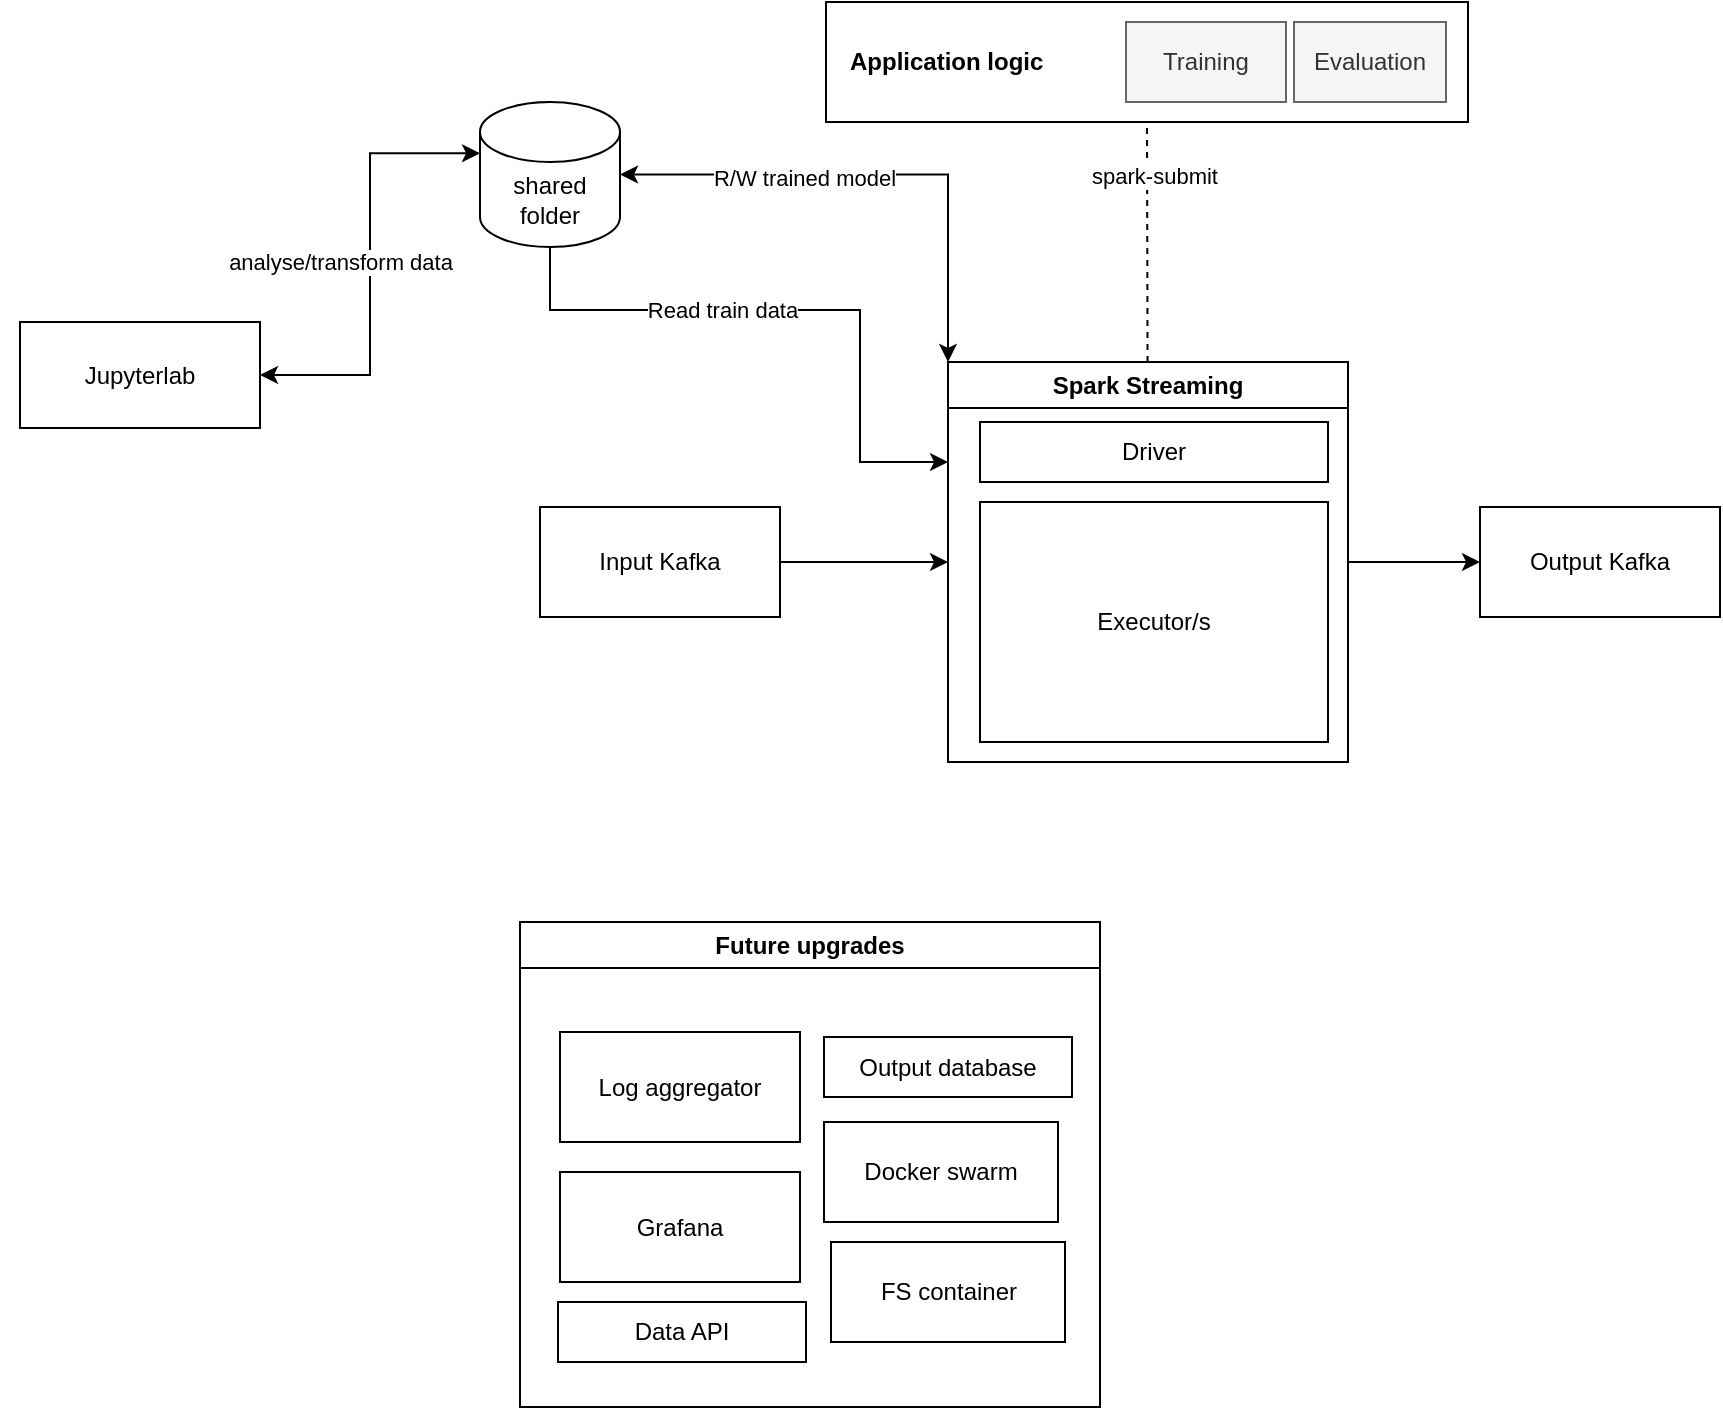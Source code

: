 <mxfile version="20.8.3" type="device"><diagram id="KYMnBfscnvEaKblxRNpz" name="Stránka-1"><mxGraphModel dx="3165" dy="2293" grid="1" gridSize="10" guides="1" tooltips="1" connect="1" arrows="1" fold="1" page="1" pageScale="1" pageWidth="827" pageHeight="1169" math="0" shadow="0"><root><mxCell id="0"/><mxCell id="1" parent="0"/><mxCell id="0ib9g5Wia52lME8o8J_j-11" style="edgeStyle=orthogonalEdgeStyle;rounded=0;orthogonalLoop=1;jettySize=auto;html=1;entryX=0;entryY=0.5;entryDx=0;entryDy=0;" parent="1" source="0ib9g5Wia52lME8o8J_j-1" target="0ib9g5Wia52lME8o8J_j-7" edge="1"><mxGeometry relative="1" as="geometry"/></mxCell><mxCell id="0ib9g5Wia52lME8o8J_j-34" style="edgeStyle=none;rounded=0;orthogonalLoop=1;jettySize=auto;html=1;startArrow=none;startFill=0;endArrow=none;endFill=0;dashed=1;entryX=0.5;entryY=1;entryDx=0;entryDy=0;" parent="1" source="0ib9g5Wia52lME8o8J_j-1" edge="1" target="0ib9g5Wia52lME8o8J_j-29"><mxGeometry relative="1" as="geometry"><mxPoint x="414" y="70" as="targetPoint"/></mxGeometry></mxCell><mxCell id="yyIVK5xDwPPaCWqVj29X-1" value="spark-submit" style="edgeLabel;html=1;align=center;verticalAlign=middle;resizable=0;points=[];" vertex="1" connectable="0" parent="0ib9g5Wia52lME8o8J_j-34"><mxGeometry x="-0.374" y="1" relative="1" as="geometry"><mxPoint x="4" y="-56" as="offset"/></mxGeometry></mxCell><mxCell id="yyIVK5xDwPPaCWqVj29X-19" style="edgeStyle=orthogonalEdgeStyle;rounded=0;orthogonalLoop=1;jettySize=auto;html=1;exitX=0;exitY=0;exitDx=0;exitDy=0;entryX=1;entryY=0.5;entryDx=0;entryDy=0;entryPerimeter=0;startArrow=classic;startFill=1;" edge="1" parent="1" source="0ib9g5Wia52lME8o8J_j-1" target="yyIVK5xDwPPaCWqVj29X-5"><mxGeometry relative="1" as="geometry"/></mxCell><mxCell id="yyIVK5xDwPPaCWqVj29X-20" value="R/W trained model" style="edgeLabel;html=1;align=center;verticalAlign=middle;resizable=0;points=[];" vertex="1" connectable="0" parent="yyIVK5xDwPPaCWqVj29X-19"><mxGeometry x="0.286" y="3" relative="1" as="geometry"><mxPoint y="-2" as="offset"/></mxGeometry></mxCell><mxCell id="0ib9g5Wia52lME8o8J_j-1" value="Spark Streaming" style="swimlane;whiteSpace=wrap;html=1;" parent="1" vertex="1"><mxGeometry x="314" y="130" width="200" height="200" as="geometry"><mxRectangle x="314" y="130" width="140" height="30" as="alternateBounds"/></mxGeometry></mxCell><mxCell id="0ib9g5Wia52lME8o8J_j-2" value="Driver" style="rounded=0;whiteSpace=wrap;html=1;" parent="0ib9g5Wia52lME8o8J_j-1" vertex="1"><mxGeometry x="16" y="30" width="174" height="30" as="geometry"/></mxCell><mxCell id="0ib9g5Wia52lME8o8J_j-3" value="Executor/s" style="rounded=0;whiteSpace=wrap;html=1;" parent="0ib9g5Wia52lME8o8J_j-1" vertex="1"><mxGeometry x="16" y="70" width="174" height="120" as="geometry"/></mxCell><mxCell id="0ib9g5Wia52lME8o8J_j-45" value="" style="shape=image;html=1;verticalAlign=top;verticalLabelPosition=bottom;labelBackgroundColor=#ffffff;imageAspect=0;aspect=fixed;image=https://cdn1.iconfinder.com/data/icons/unicons-line-vol-3/24/docker-128.png;rounded=0;fillStyle=auto;" parent="0ib9g5Wia52lME8o8J_j-1" vertex="1"><mxGeometry x="6" y="20" width="30" height="30" as="geometry"/></mxCell><mxCell id="0ib9g5Wia52lME8o8J_j-46" value="" style="shape=image;html=1;verticalAlign=top;verticalLabelPosition=bottom;labelBackgroundColor=#ffffff;imageAspect=0;aspect=fixed;image=https://cdn1.iconfinder.com/data/icons/unicons-line-vol-3/24/docker-128.png;rounded=0;fillStyle=auto;" parent="0ib9g5Wia52lME8o8J_j-1" vertex="1"><mxGeometry x="6" y="60" width="30" height="30" as="geometry"/></mxCell><mxCell id="0ib9g5Wia52lME8o8J_j-10" style="edgeStyle=orthogonalEdgeStyle;rounded=0;orthogonalLoop=1;jettySize=auto;html=1;entryX=0;entryY=0.5;entryDx=0;entryDy=0;" parent="1" source="0ib9g5Wia52lME8o8J_j-5" target="0ib9g5Wia52lME8o8J_j-1" edge="1"><mxGeometry relative="1" as="geometry"/></mxCell><mxCell id="0ib9g5Wia52lME8o8J_j-5" value="Input Kafka" style="rounded=0;whiteSpace=wrap;html=1;" parent="1" vertex="1"><mxGeometry x="110" y="202.5" width="120" height="55" as="geometry"/></mxCell><mxCell id="0ib9g5Wia52lME8o8J_j-7" value="Output Kafka" style="rounded=0;whiteSpace=wrap;html=1;" parent="1" vertex="1"><mxGeometry x="580" y="202.5" width="120" height="55" as="geometry"/></mxCell><mxCell id="0ib9g5Wia52lME8o8J_j-32" value="" style="group" parent="1" vertex="1" connectable="0"><mxGeometry x="253" y="-50" width="321" height="60" as="geometry"/></mxCell><mxCell id="0ib9g5Wia52lME8o8J_j-29" value="Application logic" style="rounded=0;whiteSpace=wrap;html=1;fillStyle=auto;align=left;spacingLeft=10;fontStyle=1" parent="0ib9g5Wia52lME8o8J_j-32" vertex="1"><mxGeometry width="321" height="60" as="geometry"/></mxCell><mxCell id="0ib9g5Wia52lME8o8J_j-30" value="Training" style="rounded=0;whiteSpace=wrap;html=1;fillStyle=auto;fillColor=#f5f5f5;fontColor=#333333;strokeColor=#666666;" parent="0ib9g5Wia52lME8o8J_j-32" vertex="1"><mxGeometry x="150" y="10" width="80" height="40" as="geometry"/></mxCell><mxCell id="0ib9g5Wia52lME8o8J_j-31" value="Evaluation" style="rounded=0;whiteSpace=wrap;html=1;fillStyle=auto;fillColor=#f5f5f5;fontColor=#333333;strokeColor=#666666;" parent="0ib9g5Wia52lME8o8J_j-32" vertex="1"><mxGeometry x="234" y="10" width="76" height="40" as="geometry"/></mxCell><mxCell id="0ib9g5Wia52lME8o8J_j-44" value="" style="shape=image;html=1;verticalAlign=top;verticalLabelPosition=bottom;labelBackgroundColor=#ffffff;imageAspect=0;aspect=fixed;image=https://cdn1.iconfinder.com/data/icons/unicons-line-vol-3/24/docker-128.png;rounded=0;fillStyle=auto;" parent="1" vertex="1"><mxGeometry x="100" y="185" width="30" height="30" as="geometry"/></mxCell><mxCell id="0ib9g5Wia52lME8o8J_j-47" value="" style="shape=image;html=1;verticalAlign=top;verticalLabelPosition=bottom;labelBackgroundColor=#ffffff;imageAspect=0;aspect=fixed;image=https://cdn1.iconfinder.com/data/icons/unicons-line-vol-3/24/docker-128.png;rounded=0;fillStyle=auto;" parent="1" vertex="1"><mxGeometry x="574" y="185" width="30" height="30" as="geometry"/></mxCell><mxCell id="yyIVK5xDwPPaCWqVj29X-6" style="edgeStyle=orthogonalEdgeStyle;rounded=0;orthogonalLoop=1;jettySize=auto;html=1;entryX=0;entryY=0.25;entryDx=0;entryDy=0;" edge="1" parent="1" source="yyIVK5xDwPPaCWqVj29X-5" target="0ib9g5Wia52lME8o8J_j-1"><mxGeometry relative="1" as="geometry"><Array as="points"><mxPoint x="270" y="104"/><mxPoint x="270" y="180"/></Array></mxGeometry></mxCell><mxCell id="yyIVK5xDwPPaCWqVj29X-7" value="Read train data" style="edgeLabel;html=1;align=center;verticalAlign=middle;resizable=0;points=[];" vertex="1" connectable="0" parent="yyIVK5xDwPPaCWqVj29X-6"><mxGeometry x="-0.621" y="-1" relative="1" as="geometry"><mxPoint x="59" y="-1" as="offset"/></mxGeometry></mxCell><mxCell id="yyIVK5xDwPPaCWqVj29X-5" value="shared&lt;br&gt;folder" style="shape=cylinder3;whiteSpace=wrap;html=1;boundedLbl=1;backgroundOutline=1;size=15;" vertex="1" parent="1"><mxGeometry x="80" width="70" height="72.5" as="geometry"/></mxCell><mxCell id="yyIVK5xDwPPaCWqVj29X-18" value="Future upgrades" style="swimlane;whiteSpace=wrap;html=1;" vertex="1" parent="1"><mxGeometry x="100" y="410" width="290" height="242.5" as="geometry"><mxRectangle x="100" y="410" width="140" height="30" as="alternateBounds"/></mxGeometry></mxCell><mxCell id="0ib9g5Wia52lME8o8J_j-13" value="Data API" style="rounded=0;whiteSpace=wrap;html=1;" parent="yyIVK5xDwPPaCWqVj29X-18" vertex="1"><mxGeometry x="19" y="190" width="124" height="30" as="geometry"/></mxCell><mxCell id="0ib9g5Wia52lME8o8J_j-51" value="&lt;span style=&quot;color: rgba(0, 0, 0, 0); font-family: monospace; font-size: 0px; text-align: start; background-color: rgb(251, 251, 251);&quot;&gt;%3CmxGraphModel%3E%3Croot%3E%3CmxCell%20id%3D%220%22%2F%3E%3CmxCell%20id%3D%221%22%20parent%3D%220%22%2F%3E%3CmxCell%20id%3D%222%22%20value%3D%22%22%20style%3D%22shape%3Dimage%3Bhtml%3D1%3BverticalAlign%3Dtop%3BverticalLabelPosition%3Dbottom%3BlabelBackgroundColor%3D%23ffffff%3BimageAspect%3D0%3Baspect%3Dfixed%3Bimage%3Dhttps%3A%2F%2Fcdn1.iconfinder.com%2Fdata%2Ficons%2Funicons-line-vol-3%2F24%2Fdocker-128.png%3Brounded%3D0%3BfillStyle%3Dauto%3B%22%20vertex%3D%221%22%20parent%3D%221%22%3E%3CmxGeometry%20x%3D%22570%22%20y%3D%22215%22%20width%3D%2230%22%20height%3D%2230%22%20as%3D%22geometry%22%2F%3E%3C%2FmxCell%3E%3C%2Froot%3E%3C%2FmxGraphModel%3E&lt;/span&gt;" style="shape=image;html=1;verticalAlign=top;verticalLabelPosition=bottom;labelBackgroundColor=#ffffff;imageAspect=0;aspect=fixed;image=https://cdn1.iconfinder.com/data/icons/unicons-line-vol-3/24/docker-128.png;rounded=0;fillStyle=auto;" parent="yyIVK5xDwPPaCWqVj29X-18" vertex="1"><mxGeometry x="10" y="180" width="30" height="30" as="geometry"/></mxCell><mxCell id="SdzmBVPmldJGy04V2Yd1-1" value="Log aggregator" style="rounded=0;whiteSpace=wrap;html=1;" parent="yyIVK5xDwPPaCWqVj29X-18" vertex="1"><mxGeometry x="20" y="55" width="120" height="55" as="geometry"/></mxCell><mxCell id="SdzmBVPmldJGy04V2Yd1-6" value="Grafana" style="rounded=0;whiteSpace=wrap;html=1;" parent="yyIVK5xDwPPaCWqVj29X-18" vertex="1"><mxGeometry x="20" y="125" width="120" height="55" as="geometry"/></mxCell><mxCell id="SdzmBVPmldJGy04V2Yd1-9" value="" style="shape=image;html=1;verticalAlign=top;verticalLabelPosition=bottom;labelBackgroundColor=#ffffff;imageAspect=0;aspect=fixed;image=https://cdn1.iconfinder.com/data/icons/unicons-line-vol-3/24/docker-128.png;rounded=0;fillStyle=auto;" parent="yyIVK5xDwPPaCWqVj29X-18" vertex="1"><mxGeometry x="10" y="40" width="30" height="30" as="geometry"/></mxCell><mxCell id="SdzmBVPmldJGy04V2Yd1-10" value="" style="shape=image;html=1;verticalAlign=top;verticalLabelPosition=bottom;labelBackgroundColor=#ffffff;imageAspect=0;aspect=fixed;image=https://cdn1.iconfinder.com/data/icons/unicons-line-vol-3/24/docker-128.png;rounded=0;fillStyle=auto;" parent="yyIVK5xDwPPaCWqVj29X-18" vertex="1"><mxGeometry x="10" y="110" width="30" height="30" as="geometry"/></mxCell><mxCell id="yyIVK5xDwPPaCWqVj29X-11" value="Docker swarm" style="rounded=0;whiteSpace=wrap;html=1;" vertex="1" parent="yyIVK5xDwPPaCWqVj29X-18"><mxGeometry x="152" y="100" width="117" height="50" as="geometry"/></mxCell><mxCell id="yyIVK5xDwPPaCWqVj29X-14" value="Output database" style="rounded=0;whiteSpace=wrap;html=1;" vertex="1" parent="yyIVK5xDwPPaCWqVj29X-18"><mxGeometry x="152" y="57.5" width="124" height="30" as="geometry"/></mxCell><mxCell id="yyIVK5xDwPPaCWqVj29X-15" value="&lt;span style=&quot;color: rgba(0, 0, 0, 0); font-family: monospace; font-size: 0px; text-align: start; background-color: rgb(251, 251, 251);&quot;&gt;%3CmxGraphModel%3E%3Croot%3E%3CmxCell%20id%3D%220%22%2F%3E%3CmxCell%20id%3D%221%22%20parent%3D%220%22%2F%3E%3CmxCell%20id%3D%222%22%20value%3D%22%22%20style%3D%22shape%3Dimage%3Bhtml%3D1%3BverticalAlign%3Dtop%3BverticalLabelPosition%3Dbottom%3BlabelBackgroundColor%3D%23ffffff%3BimageAspect%3D0%3Baspect%3Dfixed%3Bimage%3Dhttps%3A%2F%2Fcdn1.iconfinder.com%2Fdata%2Ficons%2Funicons-line-vol-3%2F24%2Fdocker-128.png%3Brounded%3D0%3BfillStyle%3Dauto%3B%22%20vertex%3D%221%22%20parent%3D%221%22%3E%3CmxGeometry%20x%3D%22570%22%20y%3D%22215%22%20width%3D%2230%22%20height%3D%2230%22%20as%3D%22geometry%22%2F%3E%3C%2FmxCell%3E%3C%2Froot%3E%3C%2FmxGraphModel%3E&lt;/span&gt;" style="shape=image;html=1;verticalAlign=top;verticalLabelPosition=bottom;labelBackgroundColor=#ffffff;imageAspect=0;aspect=fixed;image=https://cdn1.iconfinder.com/data/icons/unicons-line-vol-3/24/docker-128.png;rounded=0;fillStyle=auto;" vertex="1" parent="yyIVK5xDwPPaCWqVj29X-18"><mxGeometry x="143" y="47.5" width="30" height="30" as="geometry"/></mxCell><mxCell id="yyIVK5xDwPPaCWqVj29X-16" value="FS container" style="rounded=0;whiteSpace=wrap;html=1;" vertex="1" parent="yyIVK5xDwPPaCWqVj29X-18"><mxGeometry x="155.5" y="160" width="117" height="50" as="geometry"/></mxCell><mxCell id="yyIVK5xDwPPaCWqVj29X-17" value="&lt;span style=&quot;color: rgba(0, 0, 0, 0); font-family: monospace; font-size: 0px; text-align: start; background-color: rgb(251, 251, 251);&quot;&gt;%3CmxGraphModel%3E%3Croot%3E%3CmxCell%20id%3D%220%22%2F%3E%3CmxCell%20id%3D%221%22%20parent%3D%220%22%2F%3E%3CmxCell%20id%3D%222%22%20value%3D%22%22%20style%3D%22shape%3Dimage%3Bhtml%3D1%3BverticalAlign%3Dtop%3BverticalLabelPosition%3Dbottom%3BlabelBackgroundColor%3D%23ffffff%3BimageAspect%3D0%3Baspect%3Dfixed%3Bimage%3Dhttps%3A%2F%2Fcdn1.iconfinder.com%2Fdata%2Ficons%2Funicons-line-vol-3%2F24%2Fdocker-128.png%3Brounded%3D0%3BfillStyle%3Dauto%3B%22%20vertex%3D%221%22%20parent%3D%221%22%3E%3CmxGeometry%20x%3D%22570%22%20y%3D%22215%22%20width%3D%2230%22%20height%3D%2230%22%20as%3D%22geometry%22%2F%3E%3C%2FmxCell%3E%3C%2Froot%3E%3C%2FmxGraphModel%3E&lt;/span&gt;" style="shape=image;html=1;verticalAlign=top;verticalLabelPosition=bottom;labelBackgroundColor=#ffffff;imageAspect=0;aspect=fixed;image=https://cdn1.iconfinder.com/data/icons/unicons-line-vol-3/24/docker-128.png;rounded=0;fillStyle=auto;" vertex="1" parent="yyIVK5xDwPPaCWqVj29X-18"><mxGeometry x="143" y="150" width="30" height="30" as="geometry"/></mxCell><mxCell id="yyIVK5xDwPPaCWqVj29X-23" style="edgeStyle=orthogonalEdgeStyle;rounded=0;orthogonalLoop=1;jettySize=auto;html=1;entryX=0;entryY=0;entryDx=0;entryDy=25.625;entryPerimeter=0;startArrow=classic;startFill=1;" edge="1" parent="1" source="yyIVK5xDwPPaCWqVj29X-22" target="yyIVK5xDwPPaCWqVj29X-5"><mxGeometry relative="1" as="geometry"/></mxCell><mxCell id="yyIVK5xDwPPaCWqVj29X-26" value="analyse/transform data" style="edgeLabel;html=1;align=center;verticalAlign=middle;resizable=0;points=[];" vertex="1" connectable="0" parent="yyIVK5xDwPPaCWqVj29X-23"><mxGeometry x="0.163" y="4" relative="1" as="geometry"><mxPoint x="-11" y="17" as="offset"/></mxGeometry></mxCell><mxCell id="yyIVK5xDwPPaCWqVj29X-22" value="Jupyterlab" style="rounded=0;whiteSpace=wrap;html=1;" vertex="1" parent="1"><mxGeometry x="-150" y="110" width="120" height="53" as="geometry"/></mxCell><mxCell id="yyIVK5xDwPPaCWqVj29X-25" value="" style="shape=image;html=1;verticalAlign=top;verticalLabelPosition=bottom;labelBackgroundColor=#ffffff;imageAspect=0;aspect=fixed;image=https://cdn1.iconfinder.com/data/icons/unicons-line-vol-3/24/docker-128.png;rounded=0;fillStyle=auto;" vertex="1" parent="1"><mxGeometry x="-160" y="100" width="30" height="30" as="geometry"/></mxCell></root></mxGraphModel></diagram></mxfile>